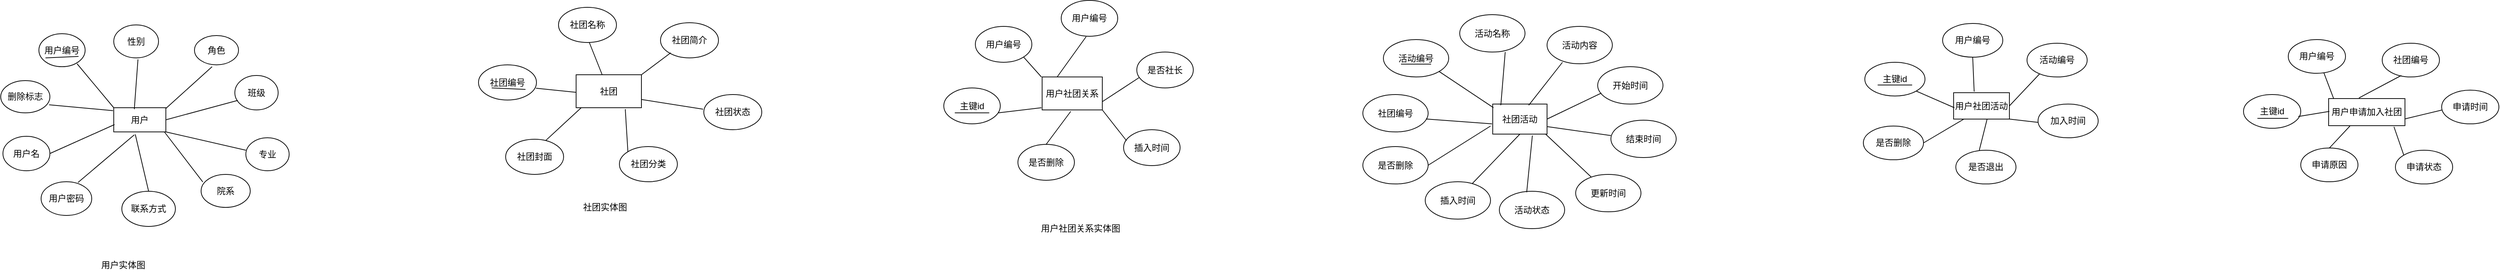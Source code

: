 <mxfile version="21.2.3" type="github">
  <diagram id="R2lEEEUBdFMjLlhIrx00" name="Page-1">
    <mxGraphModel dx="1594" dy="1238" grid="0" gridSize="10" guides="1" tooltips="1" connect="1" arrows="1" fold="1" page="0" pageScale="1" pageWidth="850" pageHeight="1100" math="0" shadow="0" extFonts="Permanent Marker^https://fonts.googleapis.com/css?family=Permanent+Marker">
      <root>
        <mxCell id="0" />
        <mxCell id="1" parent="0" />
        <mxCell id="Wm6E8qss3t_echWTgQxZ-2" value="用户" style="rounded=0;whiteSpace=wrap;html=1;" parent="1" vertex="1">
          <mxGeometry x="-390" y="-280" width="71" height="33" as="geometry" />
        </mxCell>
        <mxCell id="Wm6E8qss3t_echWTgQxZ-5" value="用户名" style="ellipse;whiteSpace=wrap;html=1;" parent="1" vertex="1">
          <mxGeometry x="-541" y="-241" width="64" height="47" as="geometry" />
        </mxCell>
        <mxCell id="Wm6E8qss3t_echWTgQxZ-6" value="用户密码" style="ellipse;whiteSpace=wrap;html=1;" parent="1" vertex="1">
          <mxGeometry x="-489" y="-179" width="69" height="46" as="geometry" />
        </mxCell>
        <mxCell id="Wm6E8qss3t_echWTgQxZ-7" value="院系" style="ellipse;whiteSpace=wrap;html=1;" parent="1" vertex="1">
          <mxGeometry x="-271" y="-189" width="67" height="45" as="geometry" />
        </mxCell>
        <mxCell id="Wm6E8qss3t_echWTgQxZ-8" value="专业" style="ellipse;whiteSpace=wrap;html=1;" parent="1" vertex="1">
          <mxGeometry x="-210" y="-239" width="59" height="45" as="geometry" />
        </mxCell>
        <mxCell id="Wm6E8qss3t_echWTgQxZ-9" value="班级" style="ellipse;whiteSpace=wrap;html=1;" parent="1" vertex="1">
          <mxGeometry x="-225" y="-324" width="59" height="47" as="geometry" />
        </mxCell>
        <mxCell id="Wm6E8qss3t_echWTgQxZ-10" value="角色" style="ellipse;whiteSpace=wrap;html=1;" parent="1" vertex="1">
          <mxGeometry x="-280" y="-378.5" width="60" height="40" as="geometry" />
        </mxCell>
        <mxCell id="Wm6E8qss3t_echWTgQxZ-11" value="性别" style="ellipse;whiteSpace=wrap;html=1;" parent="1" vertex="1">
          <mxGeometry x="-390" y="-393" width="61" height="45" as="geometry" />
        </mxCell>
        <mxCell id="Wm6E8qss3t_echWTgQxZ-12" value="删除标志" style="ellipse;whiteSpace=wrap;html=1;" parent="1" vertex="1">
          <mxGeometry x="-544" y="-317" width="67" height="44" as="geometry" />
        </mxCell>
        <mxCell id="Wm6E8qss3t_echWTgQxZ-13" value="联系方式" style="ellipse;whiteSpace=wrap;html=1;" parent="1" vertex="1">
          <mxGeometry x="-379" y="-166" width="73" height="48" as="geometry" />
        </mxCell>
        <mxCell id="Wm6E8qss3t_echWTgQxZ-3" value="用户编号" style="ellipse;whiteSpace=wrap;html=1;" parent="1" vertex="1">
          <mxGeometry x="-492" y="-381" width="63" height="45" as="geometry" />
        </mxCell>
        <mxCell id="Wm6E8qss3t_echWTgQxZ-15" value="" style="endArrow=none;html=1;rounded=0;" parent="1" edge="1">
          <mxGeometry width="50" height="50" relative="1" as="geometry">
            <mxPoint x="-483" y="-348" as="sourcePoint" />
            <mxPoint x="-438" y="-350" as="targetPoint" />
          </mxGeometry>
        </mxCell>
        <mxCell id="Wm6E8qss3t_echWTgQxZ-17" value="" style="endArrow=none;html=1;rounded=0;exitX=0.413;exitY=1.101;exitDx=0;exitDy=0;exitPerimeter=0;entryX=0.5;entryY=0;entryDx=0;entryDy=0;" parent="1" source="Wm6E8qss3t_echWTgQxZ-2" target="Wm6E8qss3t_echWTgQxZ-13" edge="1">
          <mxGeometry width="50" height="50" relative="1" as="geometry">
            <mxPoint x="-295" y="-211" as="sourcePoint" />
            <mxPoint x="-245" y="-261" as="targetPoint" />
          </mxGeometry>
        </mxCell>
        <mxCell id="Wm6E8qss3t_echWTgQxZ-18" value="" style="endArrow=none;html=1;rounded=0;exitX=0.729;exitY=0.022;exitDx=0;exitDy=0;exitPerimeter=0;" parent="1" source="Wm6E8qss3t_echWTgQxZ-6" edge="1">
          <mxGeometry width="50" height="50" relative="1" as="geometry">
            <mxPoint x="-412" y="-191" as="sourcePoint" />
            <mxPoint x="-362" y="-243" as="targetPoint" />
          </mxGeometry>
        </mxCell>
        <mxCell id="Wm6E8qss3t_echWTgQxZ-19" value="" style="endArrow=none;html=1;rounded=0;exitX=1;exitY=0.5;exitDx=0;exitDy=0;" parent="1" source="Wm6E8qss3t_echWTgQxZ-5" edge="1">
          <mxGeometry width="50" height="50" relative="1" as="geometry">
            <mxPoint x="-439" y="-207" as="sourcePoint" />
            <mxPoint x="-389" y="-257" as="targetPoint" />
          </mxGeometry>
        </mxCell>
        <mxCell id="Wm6E8qss3t_echWTgQxZ-20" value="" style="endArrow=none;html=1;rounded=0;exitX=0.985;exitY=0.75;exitDx=0;exitDy=0;exitPerimeter=0;" parent="1" source="Wm6E8qss3t_echWTgQxZ-12" edge="1">
          <mxGeometry width="50" height="50" relative="1" as="geometry">
            <mxPoint x="-441" y="-226" as="sourcePoint" />
            <mxPoint x="-391" y="-276" as="targetPoint" />
          </mxGeometry>
        </mxCell>
        <mxCell id="Wm6E8qss3t_echWTgQxZ-21" value="" style="endArrow=none;html=1;rounded=0;exitX=0;exitY=0;exitDx=0;exitDy=0;" parent="1" source="Wm6E8qss3t_echWTgQxZ-2" edge="1">
          <mxGeometry width="50" height="50" relative="1" as="geometry">
            <mxPoint x="-490" y="-290" as="sourcePoint" />
            <mxPoint x="-440" y="-340" as="targetPoint" />
          </mxGeometry>
        </mxCell>
        <mxCell id="Wm6E8qss3t_echWTgQxZ-22" value="" style="endArrow=none;html=1;rounded=0;" parent="1" edge="1">
          <mxGeometry width="50" height="50" relative="1" as="geometry">
            <mxPoint x="-362" y="-278" as="sourcePoint" />
            <mxPoint x="-357" y="-346" as="targetPoint" />
          </mxGeometry>
        </mxCell>
        <mxCell id="Wm6E8qss3t_echWTgQxZ-23" value="" style="endArrow=none;html=1;rounded=0;" parent="1" edge="1">
          <mxGeometry width="50" height="50" relative="1" as="geometry">
            <mxPoint x="-319" y="-279" as="sourcePoint" />
            <mxPoint x="-256" y="-336" as="targetPoint" />
          </mxGeometry>
        </mxCell>
        <mxCell id="Wm6E8qss3t_echWTgQxZ-24" value="" style="endArrow=none;html=1;rounded=0;exitX=1;exitY=0.5;exitDx=0;exitDy=0;" parent="1" source="Wm6E8qss3t_echWTgQxZ-2" edge="1">
          <mxGeometry width="50" height="50" relative="1" as="geometry">
            <mxPoint x="-271" y="-240" as="sourcePoint" />
            <mxPoint x="-221" y="-290" as="targetPoint" />
          </mxGeometry>
        </mxCell>
        <mxCell id="Wm6E8qss3t_echWTgQxZ-25" value="" style="endArrow=none;html=1;rounded=0;exitX=1;exitY=1;exitDx=0;exitDy=0;" parent="1" source="Wm6E8qss3t_echWTgQxZ-2" edge="1">
          <mxGeometry width="50" height="50" relative="1" as="geometry">
            <mxPoint x="-260" y="-172" as="sourcePoint" />
            <mxPoint x="-210" y="-222" as="targetPoint" />
          </mxGeometry>
        </mxCell>
        <mxCell id="Wm6E8qss3t_echWTgQxZ-26" value="" style="endArrow=none;html=1;rounded=0;exitX=0.035;exitY=0.23;exitDx=0;exitDy=0;exitPerimeter=0;" parent="1" source="Wm6E8qss3t_echWTgQxZ-7" edge="1">
          <mxGeometry width="50" height="50" relative="1" as="geometry">
            <mxPoint x="-367.5" y="-192.5" as="sourcePoint" />
            <mxPoint x="-321" y="-247" as="targetPoint" />
          </mxGeometry>
        </mxCell>
        <mxCell id="8I2LI0loq8h-P1WwzQqD-1" value="用户实体图" style="text;html=1;strokeColor=none;fillColor=none;align=center;verticalAlign=middle;whiteSpace=wrap;rounded=0;" vertex="1" parent="1">
          <mxGeometry x="-422" y="-80" width="90" height="30" as="geometry" />
        </mxCell>
        <mxCell id="8I2LI0loq8h-P1WwzQqD-2" value="社团编号" style="ellipse;whiteSpace=wrap;html=1;" vertex="1" parent="1">
          <mxGeometry x="107" y="-338.5" width="79" height="48" as="geometry" />
        </mxCell>
        <mxCell id="8I2LI0loq8h-P1WwzQqD-3" value="社团名称" style="ellipse;whiteSpace=wrap;html=1;" vertex="1" parent="1">
          <mxGeometry x="216" y="-417" width="79" height="48" as="geometry" />
        </mxCell>
        <mxCell id="8I2LI0loq8h-P1WwzQqD-4" value="社团简介" style="ellipse;whiteSpace=wrap;html=1;" vertex="1" parent="1">
          <mxGeometry x="355" y="-396" width="79" height="48" as="geometry" />
        </mxCell>
        <mxCell id="8I2LI0loq8h-P1WwzQqD-5" value="社团状态" style="ellipse;whiteSpace=wrap;html=1;" vertex="1" parent="1">
          <mxGeometry x="414" y="-298" width="79" height="48" as="geometry" />
        </mxCell>
        <mxCell id="8I2LI0loq8h-P1WwzQqD-6" value="社团分类" style="ellipse;whiteSpace=wrap;html=1;" vertex="1" parent="1">
          <mxGeometry x="299" y="-227" width="79" height="48" as="geometry" />
        </mxCell>
        <mxCell id="8I2LI0loq8h-P1WwzQqD-7" value="社团封面" style="ellipse;whiteSpace=wrap;html=1;" vertex="1" parent="1">
          <mxGeometry x="144" y="-237" width="79" height="48" as="geometry" />
        </mxCell>
        <mxCell id="8I2LI0loq8h-P1WwzQqD-9" value="社团" style="rounded=0;whiteSpace=wrap;html=1;" vertex="1" parent="1">
          <mxGeometry x="240" y="-325" width="89" height="45" as="geometry" />
        </mxCell>
        <mxCell id="8I2LI0loq8h-P1WwzQqD-10" value="" style="endArrow=none;html=1;rounded=0;" edge="1" parent="1">
          <mxGeometry width="50" height="50" relative="1" as="geometry">
            <mxPoint x="125" y="-307" as="sourcePoint" />
            <mxPoint x="171" y="-305" as="targetPoint" />
          </mxGeometry>
        </mxCell>
        <mxCell id="8I2LI0loq8h-P1WwzQqD-11" value="" style="endArrow=none;html=1;rounded=0;exitX=0.692;exitY=0.035;exitDx=0;exitDy=0;exitPerimeter=0;" edge="1" parent="1" source="8I2LI0loq8h-P1WwzQqD-7">
          <mxGeometry width="50" height="50" relative="1" as="geometry">
            <mxPoint x="197" y="-230" as="sourcePoint" />
            <mxPoint x="247" y="-280" as="targetPoint" />
          </mxGeometry>
        </mxCell>
        <mxCell id="8I2LI0loq8h-P1WwzQqD-12" value="" style="endArrow=none;html=1;rounded=0;exitX=0;exitY=0;exitDx=0;exitDy=0;" edge="1" parent="1" source="8I2LI0loq8h-P1WwzQqD-6">
          <mxGeometry width="50" height="50" relative="1" as="geometry">
            <mxPoint x="257" y="-228" as="sourcePoint" />
            <mxPoint x="307" y="-278" as="targetPoint" />
          </mxGeometry>
        </mxCell>
        <mxCell id="8I2LI0loq8h-P1WwzQqD-13" value="" style="endArrow=none;html=1;rounded=0;exitX=1;exitY=0.75;exitDx=0;exitDy=0;" edge="1" parent="1" source="8I2LI0loq8h-P1WwzQqD-9">
          <mxGeometry width="50" height="50" relative="1" as="geometry">
            <mxPoint x="363" y="-228" as="sourcePoint" />
            <mxPoint x="413" y="-278" as="targetPoint" />
          </mxGeometry>
        </mxCell>
        <mxCell id="8I2LI0loq8h-P1WwzQqD-14" value="" style="endArrow=none;html=1;rounded=0;exitX=1;exitY=0;exitDx=0;exitDy=0;" edge="1" parent="1" source="8I2LI0loq8h-P1WwzQqD-9">
          <mxGeometry width="50" height="50" relative="1" as="geometry">
            <mxPoint x="319" y="-305" as="sourcePoint" />
            <mxPoint x="369" y="-355" as="targetPoint" />
          </mxGeometry>
        </mxCell>
        <mxCell id="8I2LI0loq8h-P1WwzQqD-15" value="" style="endArrow=none;html=1;rounded=0;" edge="1" parent="1" source="8I2LI0loq8h-P1WwzQqD-9">
          <mxGeometry width="50" height="50" relative="1" as="geometry">
            <mxPoint x="208" y="-319" as="sourcePoint" />
            <mxPoint x="258" y="-369" as="targetPoint" />
          </mxGeometry>
        </mxCell>
        <mxCell id="8I2LI0loq8h-P1WwzQqD-16" value="" style="endArrow=none;html=1;rounded=0;exitX=0.992;exitY=0.663;exitDx=0;exitDy=0;exitPerimeter=0;" edge="1" parent="1" source="8I2LI0loq8h-P1WwzQqD-2">
          <mxGeometry width="50" height="50" relative="1" as="geometry">
            <mxPoint x="190" y="-251" as="sourcePoint" />
            <mxPoint x="240" y="-301" as="targetPoint" />
          </mxGeometry>
        </mxCell>
        <mxCell id="8I2LI0loq8h-P1WwzQqD-17" value="社团实体图" style="text;html=1;strokeColor=none;fillColor=none;align=center;verticalAlign=middle;whiteSpace=wrap;rounded=0;" vertex="1" parent="1">
          <mxGeometry x="235" y="-159" width="89" height="30" as="geometry" />
        </mxCell>
        <mxCell id="8I2LI0loq8h-P1WwzQqD-20" value="用户社团关系" style="rounded=0;whiteSpace=wrap;html=1;" vertex="1" parent="1">
          <mxGeometry x="875" y="-322" width="82" height="45" as="geometry" />
        </mxCell>
        <mxCell id="8I2LI0loq8h-P1WwzQqD-21" value="主键id" style="ellipse;whiteSpace=wrap;html=1;" vertex="1" parent="1">
          <mxGeometry x="741" y="-307" width="77" height="49" as="geometry" />
        </mxCell>
        <mxCell id="8I2LI0loq8h-P1WwzQqD-23" value="用户编号" style="ellipse;whiteSpace=wrap;html=1;" vertex="1" parent="1">
          <mxGeometry x="784" y="-391" width="77" height="49" as="geometry" />
        </mxCell>
        <mxCell id="8I2LI0loq8h-P1WwzQqD-25" value="用户编号" style="ellipse;whiteSpace=wrap;html=1;" vertex="1" parent="1">
          <mxGeometry x="901" y="-426.5" width="77" height="49" as="geometry" />
        </mxCell>
        <mxCell id="8I2LI0loq8h-P1WwzQqD-26" value="是否社长" style="ellipse;whiteSpace=wrap;html=1;" vertex="1" parent="1">
          <mxGeometry x="1004" y="-356" width="77" height="49" as="geometry" />
        </mxCell>
        <mxCell id="8I2LI0loq8h-P1WwzQqD-27" value="插入时间" style="ellipse;whiteSpace=wrap;html=1;" vertex="1" parent="1">
          <mxGeometry x="986" y="-250" width="77" height="49" as="geometry" />
        </mxCell>
        <mxCell id="8I2LI0loq8h-P1WwzQqD-28" value="是否删除" style="ellipse;whiteSpace=wrap;html=1;" vertex="1" parent="1">
          <mxGeometry x="842" y="-230" width="77" height="49" as="geometry" />
        </mxCell>
        <mxCell id="8I2LI0loq8h-P1WwzQqD-29" value="" style="endArrow=none;html=1;rounded=0;" edge="1" parent="1">
          <mxGeometry width="50" height="50" relative="1" as="geometry">
            <mxPoint x="756" y="-273" as="sourcePoint" />
            <mxPoint x="803" y="-273" as="targetPoint" />
          </mxGeometry>
        </mxCell>
        <mxCell id="8I2LI0loq8h-P1WwzQqD-30" value="" style="endArrow=none;html=1;rounded=0;exitX=0.965;exitY=0.694;exitDx=0;exitDy=0;exitPerimeter=0;" edge="1" parent="1" source="8I2LI0loq8h-P1WwzQqD-21">
          <mxGeometry width="50" height="50" relative="1" as="geometry">
            <mxPoint x="824" y="-230" as="sourcePoint" />
            <mxPoint x="874" y="-280" as="targetPoint" />
          </mxGeometry>
        </mxCell>
        <mxCell id="8I2LI0loq8h-P1WwzQqD-31" value="" style="endArrow=none;html=1;rounded=0;exitX=1;exitY=1;exitDx=0;exitDy=0;" edge="1" parent="1" source="8I2LI0loq8h-P1WwzQqD-23">
          <mxGeometry width="50" height="50" relative="1" as="geometry">
            <mxPoint x="824" y="-272" as="sourcePoint" />
            <mxPoint x="874" y="-322" as="targetPoint" />
          </mxGeometry>
        </mxCell>
        <mxCell id="8I2LI0loq8h-P1WwzQqD-32" value="" style="endArrow=none;html=1;rounded=0;exitX=0.25;exitY=0;exitDx=0;exitDy=0;" edge="1" parent="1" source="8I2LI0loq8h-P1WwzQqD-20">
          <mxGeometry width="50" height="50" relative="1" as="geometry">
            <mxPoint x="885" y="-327" as="sourcePoint" />
            <mxPoint x="935" y="-377" as="targetPoint" />
          </mxGeometry>
        </mxCell>
        <mxCell id="8I2LI0loq8h-P1WwzQqD-33" value="" style="endArrow=none;html=1;rounded=0;exitX=1;exitY=0.75;exitDx=0;exitDy=0;" edge="1" parent="1" source="8I2LI0loq8h-P1WwzQqD-20">
          <mxGeometry width="50" height="50" relative="1" as="geometry">
            <mxPoint x="957" y="-271" as="sourcePoint" />
            <mxPoint x="1007" y="-321" as="targetPoint" />
          </mxGeometry>
        </mxCell>
        <mxCell id="8I2LI0loq8h-P1WwzQqD-34" value="" style="endArrow=none;html=1;rounded=0;exitX=0.5;exitY=0;exitDx=0;exitDy=0;" edge="1" parent="1" source="8I2LI0loq8h-P1WwzQqD-28">
          <mxGeometry width="50" height="50" relative="1" as="geometry">
            <mxPoint x="864" y="-225" as="sourcePoint" />
            <mxPoint x="914" y="-275" as="targetPoint" />
          </mxGeometry>
        </mxCell>
        <mxCell id="8I2LI0loq8h-P1WwzQqD-35" value="" style="endArrow=none;html=1;rounded=0;exitX=1;exitY=1;exitDx=0;exitDy=0;" edge="1" parent="1" source="8I2LI0loq8h-P1WwzQqD-20">
          <mxGeometry width="50" height="50" relative="1" as="geometry">
            <mxPoint x="940" y="-185" as="sourcePoint" />
            <mxPoint x="990" y="-235" as="targetPoint" />
          </mxGeometry>
        </mxCell>
        <mxCell id="8I2LI0loq8h-P1WwzQqD-36" value="用户社团关系实体图" style="text;html=1;strokeColor=none;fillColor=none;align=center;verticalAlign=middle;whiteSpace=wrap;rounded=0;" vertex="1" parent="1">
          <mxGeometry x="867" y="-130" width="121" height="30" as="geometry" />
        </mxCell>
        <mxCell id="8I2LI0loq8h-P1WwzQqD-37" value="社团活动" style="rounded=0;whiteSpace=wrap;html=1;" vertex="1" parent="1">
          <mxGeometry x="1489" y="-285" width="74" height="41" as="geometry" />
        </mxCell>
        <mxCell id="8I2LI0loq8h-P1WwzQqD-38" value="活动编号" style="ellipse;whiteSpace=wrap;html=1;" vertex="1" parent="1">
          <mxGeometry x="1340" y="-373" width="89" height="51" as="geometry" />
        </mxCell>
        <mxCell id="8I2LI0loq8h-P1WwzQqD-39" value="活动名称" style="ellipse;whiteSpace=wrap;html=1;" vertex="1" parent="1">
          <mxGeometry x="1444" y="-407" width="89" height="51" as="geometry" />
        </mxCell>
        <mxCell id="8I2LI0loq8h-P1WwzQqD-40" value="活动内容" style="ellipse;whiteSpace=wrap;html=1;" vertex="1" parent="1">
          <mxGeometry x="1563" y="-391" width="89" height="51" as="geometry" />
        </mxCell>
        <mxCell id="8I2LI0loq8h-P1WwzQqD-41" value="开始时间" style="ellipse;whiteSpace=wrap;html=1;" vertex="1" parent="1">
          <mxGeometry x="1632" y="-336" width="89" height="51" as="geometry" />
        </mxCell>
        <mxCell id="8I2LI0loq8h-P1WwzQqD-42" value="结束时间" style="ellipse;whiteSpace=wrap;html=1;" vertex="1" parent="1">
          <mxGeometry x="1650" y="-263" width="89" height="51" as="geometry" />
        </mxCell>
        <mxCell id="8I2LI0loq8h-P1WwzQqD-43" value="活动状态" style="ellipse;whiteSpace=wrap;html=1;" vertex="1" parent="1">
          <mxGeometry x="1498" y="-166" width="89" height="51" as="geometry" />
        </mxCell>
        <mxCell id="8I2LI0loq8h-P1WwzQqD-44" value="插入时间" style="ellipse;whiteSpace=wrap;html=1;" vertex="1" parent="1">
          <mxGeometry x="1397" y="-179" width="89" height="51" as="geometry" />
        </mxCell>
        <mxCell id="8I2LI0loq8h-P1WwzQqD-45" value="是否删除" style="ellipse;whiteSpace=wrap;html=1;" vertex="1" parent="1">
          <mxGeometry x="1312" y="-227" width="89" height="51" as="geometry" />
        </mxCell>
        <mxCell id="8I2LI0loq8h-P1WwzQqD-46" value="社团编号" style="ellipse;whiteSpace=wrap;html=1;" vertex="1" parent="1">
          <mxGeometry x="1312" y="-298" width="89" height="51" as="geometry" />
        </mxCell>
        <mxCell id="8I2LI0loq8h-P1WwzQqD-47" value="更新时间" style="ellipse;whiteSpace=wrap;html=1;" vertex="1" parent="1">
          <mxGeometry x="1602" y="-189" width="89" height="51" as="geometry" />
        </mxCell>
        <mxCell id="8I2LI0loq8h-P1WwzQqD-48" value="" style="endArrow=none;html=1;rounded=0;" edge="1" parent="1">
          <mxGeometry width="50" height="50" relative="1" as="geometry">
            <mxPoint x="1364" y="-339.5" as="sourcePoint" />
            <mxPoint x="1405" y="-339.5" as="targetPoint" />
          </mxGeometry>
        </mxCell>
        <mxCell id="8I2LI0loq8h-P1WwzQqD-49" value="" style="endArrow=none;html=1;rounded=0;exitX=0.966;exitY=0.654;exitDx=0;exitDy=0;exitPerimeter=0;" edge="1" parent="1" source="8I2LI0loq8h-P1WwzQqD-46">
          <mxGeometry width="50" height="50" relative="1" as="geometry">
            <mxPoint x="1438" y="-208" as="sourcePoint" />
            <mxPoint x="1488" y="-258" as="targetPoint" />
          </mxGeometry>
        </mxCell>
        <mxCell id="8I2LI0loq8h-P1WwzQqD-50" value="" style="endArrow=none;html=1;rounded=0;exitX=1;exitY=0.5;exitDx=0;exitDy=0;" edge="1" parent="1" source="8I2LI0loq8h-P1WwzQqD-45">
          <mxGeometry width="50" height="50" relative="1" as="geometry">
            <mxPoint x="1436" y="-205" as="sourcePoint" />
            <mxPoint x="1486" y="-255" as="targetPoint" />
          </mxGeometry>
        </mxCell>
        <mxCell id="8I2LI0loq8h-P1WwzQqD-51" value="" style="endArrow=none;html=1;rounded=0;exitX=0.715;exitY=0.059;exitDx=0;exitDy=0;exitPerimeter=0;entryX=0.5;entryY=1;entryDx=0;entryDy=0;" edge="1" parent="1" source="8I2LI0loq8h-P1WwzQqD-44" target="8I2LI0loq8h-P1WwzQqD-37">
          <mxGeometry width="50" height="50" relative="1" as="geometry">
            <mxPoint x="1460" y="-192" as="sourcePoint" />
            <mxPoint x="1510" y="-242" as="targetPoint" />
          </mxGeometry>
        </mxCell>
        <mxCell id="8I2LI0loq8h-P1WwzQqD-52" value="" style="endArrow=none;html=1;rounded=0;exitX=0.419;exitY=0.026;exitDx=0;exitDy=0;exitPerimeter=0;" edge="1" parent="1" source="8I2LI0loq8h-P1WwzQqD-43">
          <mxGeometry width="50" height="50" relative="1" as="geometry">
            <mxPoint x="1493" y="-192" as="sourcePoint" />
            <mxPoint x="1543" y="-242" as="targetPoint" />
          </mxGeometry>
        </mxCell>
        <mxCell id="8I2LI0loq8h-P1WwzQqD-53" value="" style="endArrow=none;html=1;rounded=0;" edge="1" parent="1" source="8I2LI0loq8h-P1WwzQqD-47">
          <mxGeometry width="50" height="50" relative="1" as="geometry">
            <mxPoint x="1511" y="-194" as="sourcePoint" />
            <mxPoint x="1561" y="-244" as="targetPoint" />
          </mxGeometry>
        </mxCell>
        <mxCell id="8I2LI0loq8h-P1WwzQqD-54" value="" style="endArrow=none;html=1;rounded=0;exitX=1;exitY=0.75;exitDx=0;exitDy=0;" edge="1" parent="1" source="8I2LI0loq8h-P1WwzQqD-37">
          <mxGeometry width="50" height="50" relative="1" as="geometry">
            <mxPoint x="1600" y="-192" as="sourcePoint" />
            <mxPoint x="1650" y="-242" as="targetPoint" />
          </mxGeometry>
        </mxCell>
        <mxCell id="8I2LI0loq8h-P1WwzQqD-55" value="" style="endArrow=none;html=1;rounded=0;exitX=1;exitY=0.5;exitDx=0;exitDy=0;" edge="1" parent="1" source="8I2LI0loq8h-P1WwzQqD-37">
          <mxGeometry width="50" height="50" relative="1" as="geometry">
            <mxPoint x="1587" y="-250" as="sourcePoint" />
            <mxPoint x="1637" y="-300" as="targetPoint" />
          </mxGeometry>
        </mxCell>
        <mxCell id="8I2LI0loq8h-P1WwzQqD-56" value="" style="endArrow=none;html=1;rounded=0;exitX=0.662;exitY=0.041;exitDx=0;exitDy=0;exitPerimeter=0;" edge="1" parent="1" source="8I2LI0loq8h-P1WwzQqD-37">
          <mxGeometry width="50" height="50" relative="1" as="geometry">
            <mxPoint x="1534" y="-292" as="sourcePoint" />
            <mxPoint x="1584" y="-342" as="targetPoint" />
          </mxGeometry>
        </mxCell>
        <mxCell id="8I2LI0loq8h-P1WwzQqD-57" value="" style="endArrow=none;html=1;rounded=0;exitX=0.149;exitY=0.041;exitDx=0;exitDy=0;exitPerimeter=0;" edge="1" parent="1" source="8I2LI0loq8h-P1WwzQqD-37">
          <mxGeometry width="50" height="50" relative="1" as="geometry">
            <mxPoint x="1456" y="-306" as="sourcePoint" />
            <mxPoint x="1506" y="-356" as="targetPoint" />
          </mxGeometry>
        </mxCell>
        <mxCell id="8I2LI0loq8h-P1WwzQqD-58" value="" style="endArrow=none;html=1;rounded=0;exitX=1;exitY=1;exitDx=0;exitDy=0;" edge="1" parent="1" source="8I2LI0loq8h-P1WwzQqD-38">
          <mxGeometry width="50" height="50" relative="1" as="geometry">
            <mxPoint x="1440" y="-230" as="sourcePoint" />
            <mxPoint x="1490" y="-280" as="targetPoint" />
          </mxGeometry>
        </mxCell>
        <mxCell id="8I2LI0loq8h-P1WwzQqD-59" value="用户社团活动" style="rounded=0;whiteSpace=wrap;html=1;" vertex="1" parent="1">
          <mxGeometry x="2117" y="-300.5" width="76" height="36" as="geometry" />
        </mxCell>
        <mxCell id="8I2LI0loq8h-P1WwzQqD-60" value="主键id" style="ellipse;whiteSpace=wrap;html=1;" vertex="1" parent="1">
          <mxGeometry x="1996" y="-342" width="82" height="46" as="geometry" />
        </mxCell>
        <mxCell id="8I2LI0loq8h-P1WwzQqD-61" value="用户编号" style="ellipse;whiteSpace=wrap;html=1;" vertex="1" parent="1">
          <mxGeometry x="2102" y="-395" width="82" height="46" as="geometry" />
        </mxCell>
        <mxCell id="8I2LI0loq8h-P1WwzQqD-62" value="活动编号" style="ellipse;whiteSpace=wrap;html=1;" vertex="1" parent="1">
          <mxGeometry x="2217" y="-368" width="82" height="46" as="geometry" />
        </mxCell>
        <mxCell id="8I2LI0loq8h-P1WwzQqD-64" value="加入时间" style="ellipse;whiteSpace=wrap;html=1;" vertex="1" parent="1">
          <mxGeometry x="2232" y="-285" width="82" height="46" as="geometry" />
        </mxCell>
        <mxCell id="8I2LI0loq8h-P1WwzQqD-65" value="是否退出" style="ellipse;whiteSpace=wrap;html=1;" vertex="1" parent="1">
          <mxGeometry x="2120" y="-222" width="82" height="46" as="geometry" />
        </mxCell>
        <mxCell id="8I2LI0loq8h-P1WwzQqD-66" value="是否删除" style="ellipse;whiteSpace=wrap;html=1;" vertex="1" parent="1">
          <mxGeometry x="1994" y="-255" width="82" height="46" as="geometry" />
        </mxCell>
        <mxCell id="8I2LI0loq8h-P1WwzQqD-67" value="" style="endArrow=none;html=1;rounded=0;" edge="1" parent="1">
          <mxGeometry width="50" height="50" relative="1" as="geometry">
            <mxPoint x="2013.5" y="-311" as="sourcePoint" />
            <mxPoint x="2060.5" y="-311" as="targetPoint" />
          </mxGeometry>
        </mxCell>
        <mxCell id="8I2LI0loq8h-P1WwzQqD-68" value="" style="endArrow=none;html=1;rounded=0;exitX=1;exitY=1;exitDx=0;exitDy=0;" edge="1" parent="1" source="8I2LI0loq8h-P1WwzQqD-60">
          <mxGeometry width="50" height="50" relative="1" as="geometry">
            <mxPoint x="2068" y="-230" as="sourcePoint" />
            <mxPoint x="2118" y="-280" as="targetPoint" />
          </mxGeometry>
        </mxCell>
        <mxCell id="8I2LI0loq8h-P1WwzQqD-69" value="" style="endArrow=none;html=1;rounded=0;exitX=0.5;exitY=1;exitDx=0;exitDy=0;" edge="1" parent="1" source="8I2LI0loq8h-P1WwzQqD-61">
          <mxGeometry width="50" height="50" relative="1" as="geometry">
            <mxPoint x="2095" y="-252" as="sourcePoint" />
            <mxPoint x="2145" y="-302" as="targetPoint" />
          </mxGeometry>
        </mxCell>
        <mxCell id="8I2LI0loq8h-P1WwzQqD-70" value="" style="endArrow=none;html=1;rounded=0;exitX=1;exitY=0.5;exitDx=0;exitDy=0;" edge="1" parent="1" source="8I2LI0loq8h-P1WwzQqD-59">
          <mxGeometry width="50" height="50" relative="1" as="geometry">
            <mxPoint x="2184" y="-276" as="sourcePoint" />
            <mxPoint x="2234" y="-326" as="targetPoint" />
          </mxGeometry>
        </mxCell>
        <mxCell id="8I2LI0loq8h-P1WwzQqD-71" value="" style="endArrow=none;html=1;rounded=0;exitX=1;exitY=1;exitDx=0;exitDy=0;" edge="1" parent="1" source="8I2LI0loq8h-P1WwzQqD-59">
          <mxGeometry width="50" height="50" relative="1" as="geometry">
            <mxPoint x="2182" y="-210" as="sourcePoint" />
            <mxPoint x="2232" y="-260" as="targetPoint" />
          </mxGeometry>
        </mxCell>
        <mxCell id="8I2LI0loq8h-P1WwzQqD-72" value="" style="endArrow=none;html=1;rounded=0;exitX=0.601;exitY=0.995;exitDx=0;exitDy=0;exitPerimeter=0;" edge="1" parent="1" source="8I2LI0loq8h-P1WwzQqD-59">
          <mxGeometry width="50" height="50" relative="1" as="geometry">
            <mxPoint x="2102" y="-172" as="sourcePoint" />
            <mxPoint x="2152" y="-222" as="targetPoint" />
          </mxGeometry>
        </mxCell>
        <mxCell id="8I2LI0loq8h-P1WwzQqD-73" value="" style="endArrow=none;html=1;rounded=0;exitX=1;exitY=0.5;exitDx=0;exitDy=0;" edge="1" parent="1" source="8I2LI0loq8h-P1WwzQqD-66">
          <mxGeometry width="50" height="50" relative="1" as="geometry">
            <mxPoint x="2081" y="-214.5" as="sourcePoint" />
            <mxPoint x="2131" y="-264.5" as="targetPoint" />
          </mxGeometry>
        </mxCell>
        <mxCell id="8I2LI0loq8h-P1WwzQqD-74" value="用户申请加入社团" style="rounded=0;whiteSpace=wrap;html=1;" vertex="1" parent="1">
          <mxGeometry x="2628" y="-292.5" width="104" height="37" as="geometry" />
        </mxCell>
        <mxCell id="8I2LI0loq8h-P1WwzQqD-75" value="主键id" style="ellipse;whiteSpace=wrap;html=1;" vertex="1" parent="1">
          <mxGeometry x="2512" y="-298" width="78" height="46" as="geometry" />
        </mxCell>
        <mxCell id="8I2LI0loq8h-P1WwzQqD-76" value="用户编号" style="ellipse;whiteSpace=wrap;html=1;" vertex="1" parent="1">
          <mxGeometry x="2573" y="-373" width="78" height="46" as="geometry" />
        </mxCell>
        <mxCell id="8I2LI0loq8h-P1WwzQqD-77" value="社团编号" style="ellipse;whiteSpace=wrap;html=1;" vertex="1" parent="1">
          <mxGeometry x="2701" y="-368" width="78" height="46" as="geometry" />
        </mxCell>
        <mxCell id="8I2LI0loq8h-P1WwzQqD-78" value="申请时间" style="ellipse;whiteSpace=wrap;html=1;" vertex="1" parent="1">
          <mxGeometry x="2782" y="-304" width="78" height="46" as="geometry" />
        </mxCell>
        <mxCell id="8I2LI0loq8h-P1WwzQqD-79" value="申请状态" style="ellipse;whiteSpace=wrap;html=1;" vertex="1" parent="1">
          <mxGeometry x="2719" y="-222" width="78" height="46" as="geometry" />
        </mxCell>
        <mxCell id="8I2LI0loq8h-P1WwzQqD-80" value="申请原因" style="ellipse;whiteSpace=wrap;html=1;" vertex="1" parent="1">
          <mxGeometry x="2590" y="-225" width="78" height="46" as="geometry" />
        </mxCell>
        <mxCell id="8I2LI0loq8h-P1WwzQqD-81" value="" style="endArrow=none;html=1;rounded=0;" edge="1" parent="1">
          <mxGeometry width="50" height="50" relative="1" as="geometry">
            <mxPoint x="2531" y="-265.5" as="sourcePoint" />
            <mxPoint x="2573" y="-265.5" as="targetPoint" />
          </mxGeometry>
        </mxCell>
        <mxCell id="8I2LI0loq8h-P1WwzQqD-82" value="" style="endArrow=none;html=1;rounded=0;exitX=0.957;exitY=0.652;exitDx=0;exitDy=0;exitPerimeter=0;" edge="1" parent="1" source="8I2LI0loq8h-P1WwzQqD-75">
          <mxGeometry width="50" height="50" relative="1" as="geometry">
            <mxPoint x="2579" y="-225" as="sourcePoint" />
            <mxPoint x="2629" y="-275" as="targetPoint" />
          </mxGeometry>
        </mxCell>
        <mxCell id="8I2LI0loq8h-P1WwzQqD-83" value="" style="endArrow=none;html=1;rounded=0;exitX=0.5;exitY=0;exitDx=0;exitDy=0;" edge="1" parent="1" source="8I2LI0loq8h-P1WwzQqD-80">
          <mxGeometry width="50" height="50" relative="1" as="geometry">
            <mxPoint x="2607" y="-205" as="sourcePoint" />
            <mxPoint x="2657" y="-255" as="targetPoint" />
          </mxGeometry>
        </mxCell>
        <mxCell id="8I2LI0loq8h-P1WwzQqD-84" value="" style="endArrow=none;html=1;rounded=0;exitX=0;exitY=0;exitDx=0;exitDy=0;" edge="1" parent="1" source="8I2LI0loq8h-P1WwzQqD-79">
          <mxGeometry width="50" height="50" relative="1" as="geometry">
            <mxPoint x="2667" y="-204" as="sourcePoint" />
            <mxPoint x="2717" y="-254" as="targetPoint" />
          </mxGeometry>
        </mxCell>
        <mxCell id="8I2LI0loq8h-P1WwzQqD-85" value="" style="endArrow=none;html=1;rounded=0;exitX=1;exitY=0.75;exitDx=0;exitDy=0;" edge="1" parent="1" source="8I2LI0loq8h-P1WwzQqD-74">
          <mxGeometry width="50" height="50" relative="1" as="geometry">
            <mxPoint x="2733" y="-227" as="sourcePoint" />
            <mxPoint x="2783" y="-277" as="targetPoint" />
          </mxGeometry>
        </mxCell>
        <mxCell id="8I2LI0loq8h-P1WwzQqD-86" value="" style="endArrow=none;html=1;rounded=0;exitX=0.397;exitY=-0.023;exitDx=0;exitDy=0;exitPerimeter=0;" edge="1" parent="1" source="8I2LI0loq8h-P1WwzQqD-74">
          <mxGeometry width="50" height="50" relative="1" as="geometry">
            <mxPoint x="2677" y="-274" as="sourcePoint" />
            <mxPoint x="2727" y="-324" as="targetPoint" />
          </mxGeometry>
        </mxCell>
        <mxCell id="8I2LI0loq8h-P1WwzQqD-87" value="" style="endArrow=none;html=1;rounded=0;exitX=0.62;exitY=0.978;exitDx=0;exitDy=0;exitPerimeter=0;" edge="1" parent="1" source="8I2LI0loq8h-P1WwzQqD-76">
          <mxGeometry width="50" height="50" relative="1" as="geometry">
            <mxPoint x="2585" y="-242" as="sourcePoint" />
            <mxPoint x="2635" y="-292" as="targetPoint" />
          </mxGeometry>
        </mxCell>
      </root>
    </mxGraphModel>
  </diagram>
</mxfile>
